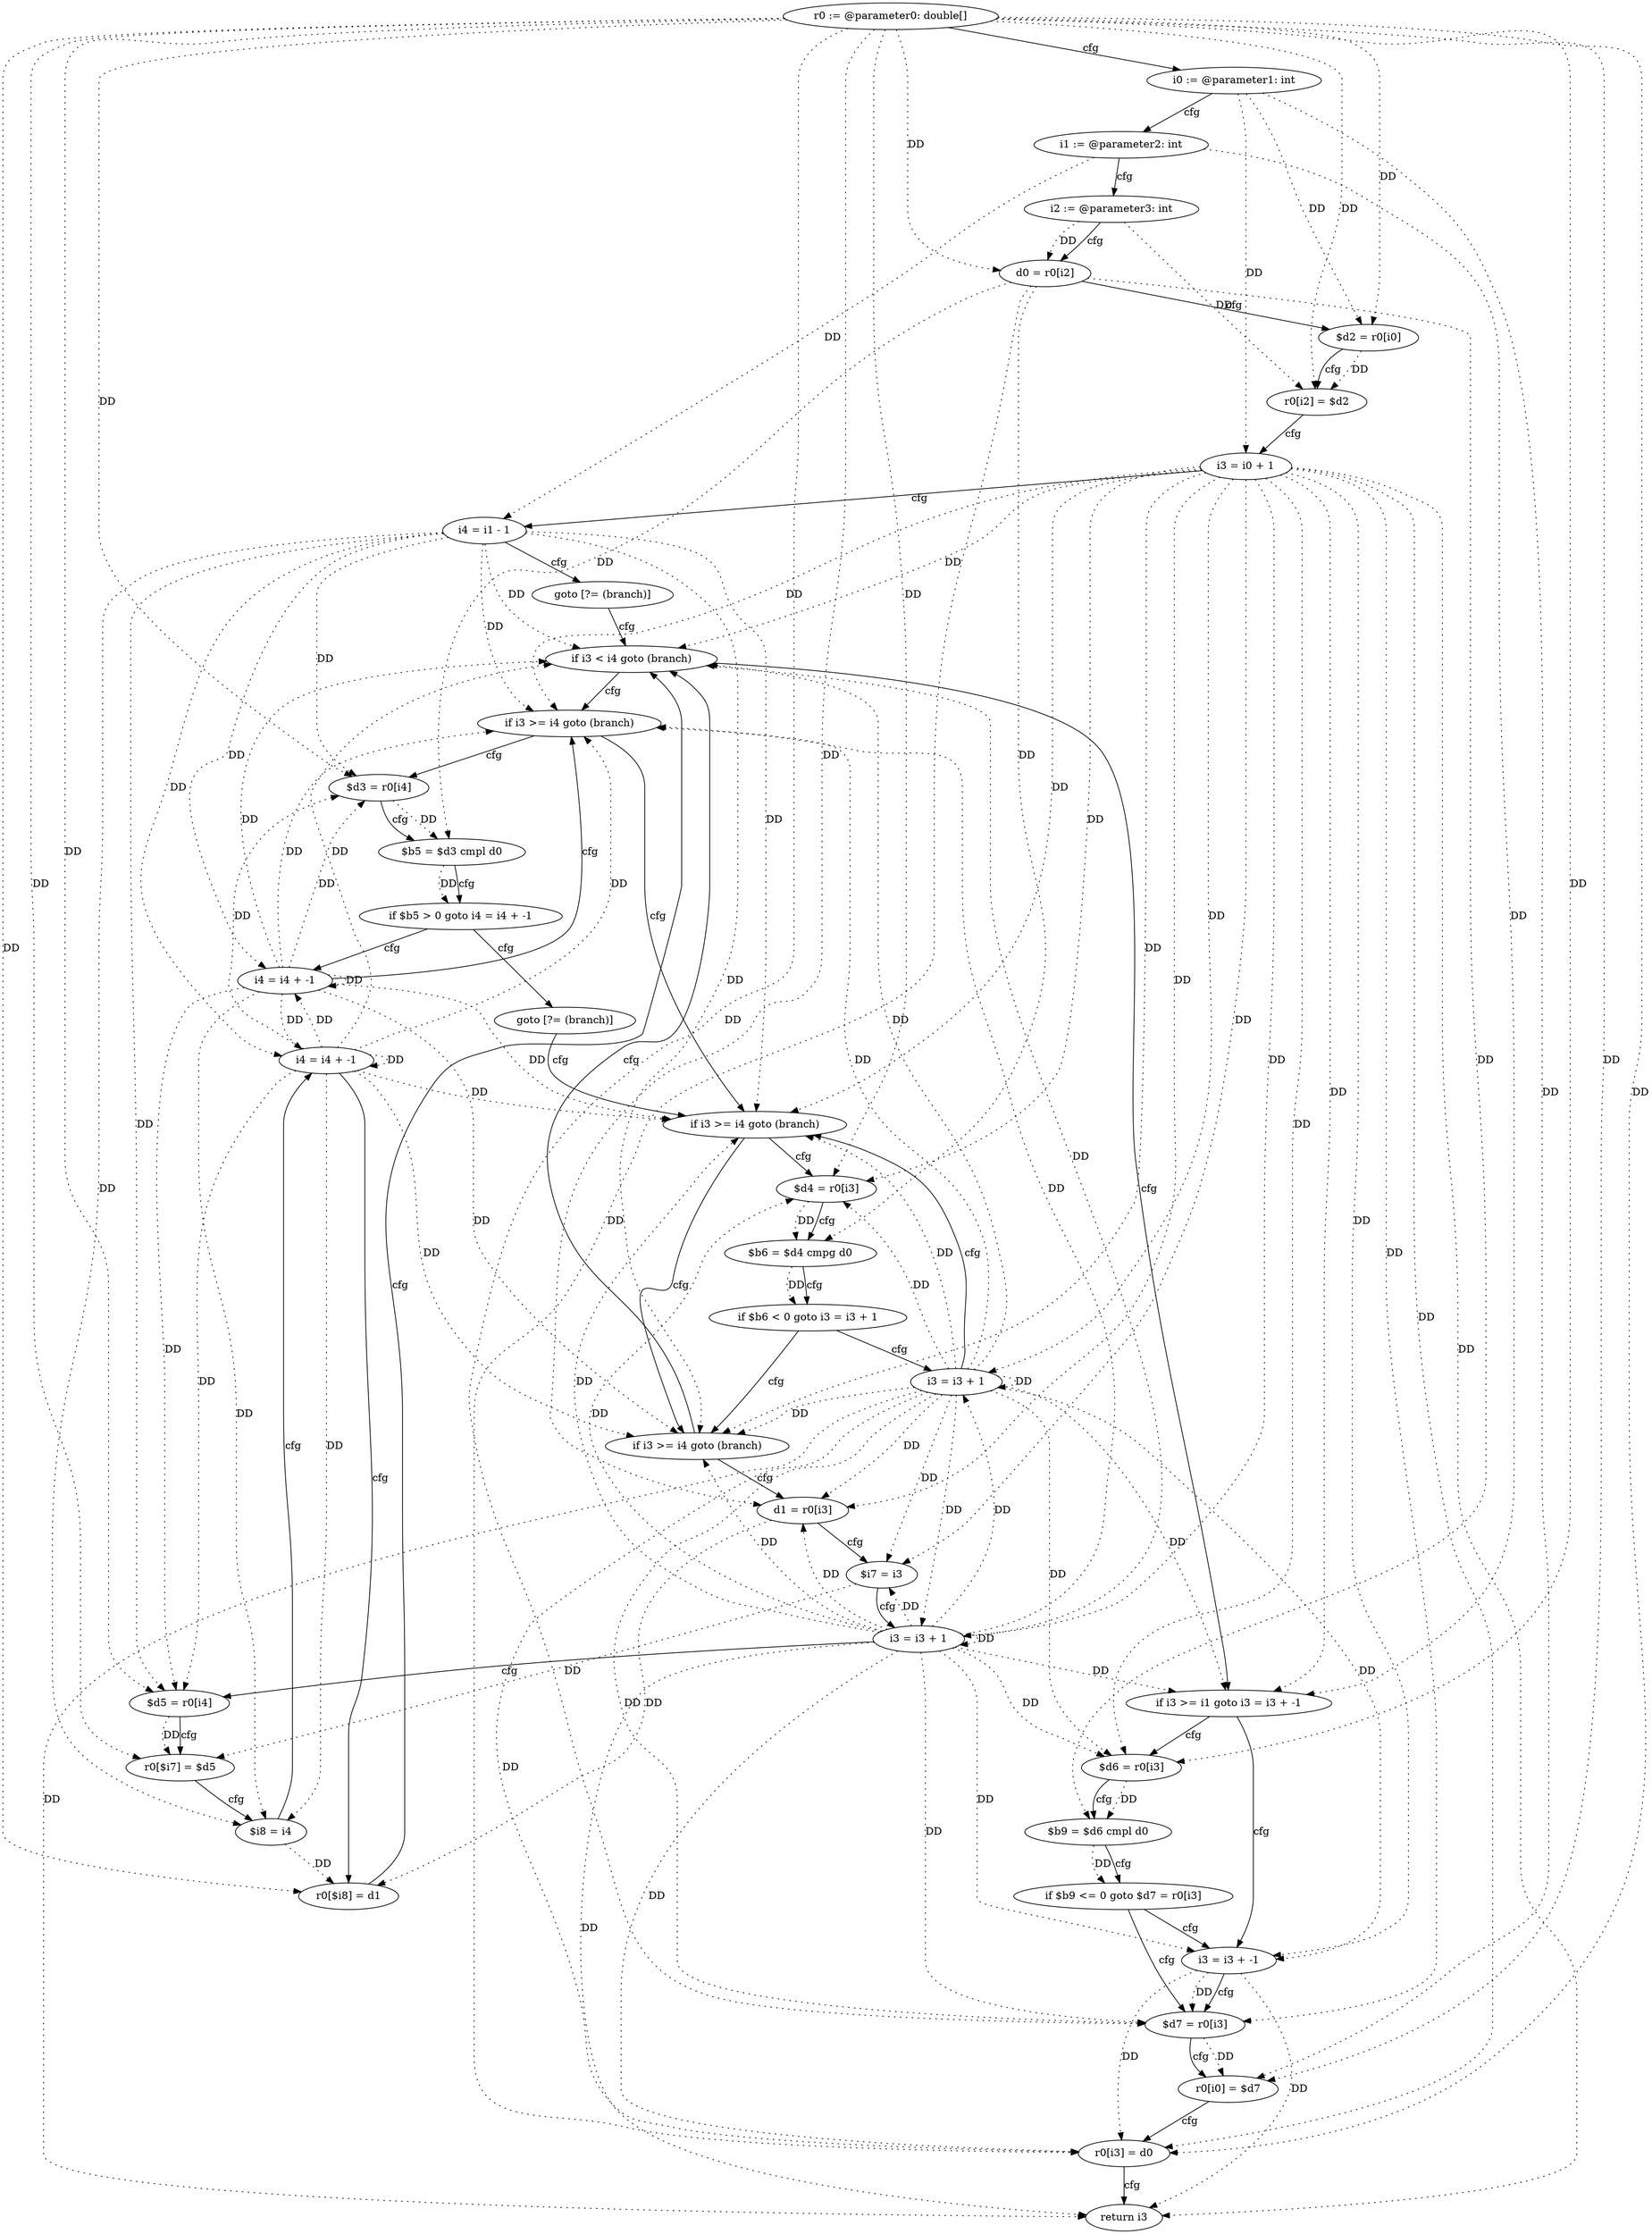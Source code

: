 digraph "partition" {
    "0" [label="r0 := @parameter0: double[]",];
    "1" [label="i0 := @parameter1: int",];
    "2" [label="i1 := @parameter2: int",];
    "3" [label="i2 := @parameter3: int",];
    "4" [label="d0 = r0[i2]",];
    "5" [label="$d2 = r0[i0]",];
    "6" [label="r0[i2] = $d2",];
    "7" [label="i3 = i0 + 1",];
    "8" [label="i4 = i1 - 1",];
    "9" [label="goto [?= (branch)]",];
    "10" [label="i4 = i4 + -1",];
    "11" [label="if i3 >= i4 goto (branch)",];
    "12" [label="$d3 = r0[i4]",];
    "13" [label="$b5 = $d3 cmpl d0",];
    "14" [label="if $b5 > 0 goto i4 = i4 + -1",];
    "15" [label="goto [?= (branch)]",];
    "16" [label="i3 = i3 + 1",];
    "17" [label="if i3 >= i4 goto (branch)",];
    "18" [label="$d4 = r0[i3]",];
    "19" [label="$b6 = $d4 cmpg d0",];
    "20" [label="if $b6 < 0 goto i3 = i3 + 1",];
    "21" [label="if i3 >= i4 goto (branch)",];
    "22" [label="d1 = r0[i3]",];
    "23" [label="$i7 = i3",];
    "24" [label="i3 = i3 + 1",];
    "25" [label="$d5 = r0[i4]",];
    "26" [label="r0[$i7] = $d5",];
    "27" [label="$i8 = i4",];
    "28" [label="i4 = i4 + -1",];
    "29" [label="r0[$i8] = d1",];
    "30" [label="if i3 < i4 goto (branch)",];
    "31" [label="if i3 >= i1 goto i3 = i3 + -1",];
    "32" [label="$d6 = r0[i3]",];
    "33" [label="$b9 = $d6 cmpl d0",];
    "34" [label="if $b9 <= 0 goto $d7 = r0[i3]",];
    "35" [label="i3 = i3 + -1",];
    "36" [label="$d7 = r0[i3]",];
    "37" [label="r0[i0] = $d7",];
    "38" [label="r0[i3] = d0",];
    "39" [label="return i3",];
    "0"->"4" [label="DD",style=dotted,];
    "0"->"5" [label="DD",style=dotted,];
    "0"->"6" [label="DD",style=dotted,];
    "0"->"12" [label="DD",style=dotted,];
    "0"->"18" [label="DD",style=dotted,];
    "0"->"22" [label="DD",style=dotted,];
    "0"->"25" [label="DD",style=dotted,];
    "0"->"26" [label="DD",style=dotted,];
    "0"->"29" [label="DD",style=dotted,];
    "0"->"32" [label="DD",style=dotted,];
    "0"->"36" [label="DD",style=dotted,];
    "0"->"37" [label="DD",style=dotted,];
    "0"->"38" [label="DD",style=dotted,];
    "1"->"5" [label="DD",style=dotted,];
    "1"->"7" [label="DD",style=dotted,];
    "1"->"37" [label="DD",style=dotted,];
    "2"->"8" [label="DD",style=dotted,];
    "2"->"31" [label="DD",style=dotted,];
    "3"->"4" [label="DD",style=dotted,];
    "3"->"6" [label="DD",style=dotted,];
    "4"->"13" [label="DD",style=dotted,];
    "4"->"19" [label="DD",style=dotted,];
    "4"->"33" [label="DD",style=dotted,];
    "4"->"38" [label="DD",style=dotted,];
    "5"->"6" [label="DD",style=dotted,];
    "7"->"11" [label="DD",style=dotted,];
    "7"->"16" [label="DD",style=dotted,];
    "7"->"17" [label="DD",style=dotted,];
    "7"->"18" [label="DD",style=dotted,];
    "7"->"21" [label="DD",style=dotted,];
    "7"->"22" [label="DD",style=dotted,];
    "7"->"23" [label="DD",style=dotted,];
    "7"->"24" [label="DD",style=dotted,];
    "7"->"30" [label="DD",style=dotted,];
    "7"->"31" [label="DD",style=dotted,];
    "7"->"32" [label="DD",style=dotted,];
    "7"->"35" [label="DD",style=dotted,];
    "7"->"36" [label="DD",style=dotted,];
    "7"->"38" [label="DD",style=dotted,];
    "7"->"39" [label="DD",style=dotted,];
    "8"->"10" [label="DD",style=dotted,];
    "8"->"11" [label="DD",style=dotted,];
    "8"->"12" [label="DD",style=dotted,];
    "8"->"17" [label="DD",style=dotted,];
    "8"->"21" [label="DD",style=dotted,];
    "8"->"25" [label="DD",style=dotted,];
    "8"->"27" [label="DD",style=dotted,];
    "8"->"28" [label="DD",style=dotted,];
    "8"->"30" [label="DD",style=dotted,];
    "10"->"10" [label="DD",style=dotted,];
    "10"->"11" [label="DD",style=dotted,];
    "10"->"12" [label="DD",style=dotted,];
    "10"->"17" [label="DD",style=dotted,];
    "10"->"21" [label="DD",style=dotted,];
    "10"->"25" [label="DD",style=dotted,];
    "10"->"27" [label="DD",style=dotted,];
    "10"->"28" [label="DD",style=dotted,];
    "10"->"30" [label="DD",style=dotted,];
    "12"->"13" [label="DD",style=dotted,];
    "13"->"14" [label="DD",style=dotted,];
    "16"->"11" [label="DD",style=dotted,];
    "16"->"16" [label="DD",style=dotted,];
    "16"->"17" [label="DD",style=dotted,];
    "16"->"18" [label="DD",style=dotted,];
    "16"->"21" [label="DD",style=dotted,];
    "16"->"22" [label="DD",style=dotted,];
    "16"->"23" [label="DD",style=dotted,];
    "16"->"24" [label="DD",style=dotted,];
    "16"->"30" [label="DD",style=dotted,];
    "16"->"31" [label="DD",style=dotted,];
    "16"->"32" [label="DD",style=dotted,];
    "16"->"35" [label="DD",style=dotted,];
    "16"->"36" [label="DD",style=dotted,];
    "16"->"38" [label="DD",style=dotted,];
    "16"->"39" [label="DD",style=dotted,];
    "18"->"19" [label="DD",style=dotted,];
    "19"->"20" [label="DD",style=dotted,];
    "22"->"29" [label="DD",style=dotted,];
    "23"->"26" [label="DD",style=dotted,];
    "24"->"11" [label="DD",style=dotted,];
    "24"->"16" [label="DD",style=dotted,];
    "24"->"17" [label="DD",style=dotted,];
    "24"->"18" [label="DD",style=dotted,];
    "24"->"21" [label="DD",style=dotted,];
    "24"->"22" [label="DD",style=dotted,];
    "24"->"23" [label="DD",style=dotted,];
    "24"->"24" [label="DD",style=dotted,];
    "24"->"30" [label="DD",style=dotted,];
    "24"->"31" [label="DD",style=dotted,];
    "24"->"32" [label="DD",style=dotted,];
    "24"->"35" [label="DD",style=dotted,];
    "24"->"36" [label="DD",style=dotted,];
    "24"->"38" [label="DD",style=dotted,];
    "24"->"39" [label="DD",style=dotted,];
    "25"->"26" [label="DD",style=dotted,];
    "27"->"29" [label="DD",style=dotted,];
    "28"->"10" [label="DD",style=dotted,];
    "28"->"11" [label="DD",style=dotted,];
    "28"->"12" [label="DD",style=dotted,];
    "28"->"17" [label="DD",style=dotted,];
    "28"->"21" [label="DD",style=dotted,];
    "28"->"25" [label="DD",style=dotted,];
    "28"->"27" [label="DD",style=dotted,];
    "28"->"28" [label="DD",style=dotted,];
    "28"->"30" [label="DD",style=dotted,];
    "32"->"33" [label="DD",style=dotted,];
    "33"->"34" [label="DD",style=dotted,];
    "35"->"36" [label="DD",style=dotted,];
    "35"->"38" [label="DD",style=dotted,];
    "35"->"39" [label="DD",style=dotted,];
    "36"->"37" [label="DD",style=dotted,];
    "0"->"1" [label="cfg",];
    "1"->"2" [label="cfg",];
    "2"->"3" [label="cfg",];
    "3"->"4" [label="cfg",];
    "4"->"5" [label="cfg",];
    "5"->"6" [label="cfg",];
    "6"->"7" [label="cfg",];
    "7"->"8" [label="cfg",];
    "8"->"9" [label="cfg",];
    "9"->"30" [label="cfg",];
    "10"->"11" [label="cfg",];
    "11"->"12" [label="cfg",];
    "11"->"17" [label="cfg",];
    "12"->"13" [label="cfg",];
    "13"->"14" [label="cfg",];
    "14"->"15" [label="cfg",];
    "14"->"10" [label="cfg",];
    "15"->"17" [label="cfg",];
    "16"->"17" [label="cfg",];
    "17"->"18" [label="cfg",];
    "17"->"21" [label="cfg",];
    "18"->"19" [label="cfg",];
    "19"->"20" [label="cfg",];
    "20"->"21" [label="cfg",];
    "20"->"16" [label="cfg",];
    "21"->"22" [label="cfg",];
    "21"->"30" [label="cfg",];
    "22"->"23" [label="cfg",];
    "23"->"24" [label="cfg",];
    "24"->"25" [label="cfg",];
    "25"->"26" [label="cfg",];
    "26"->"27" [label="cfg",];
    "27"->"28" [label="cfg",];
    "28"->"29" [label="cfg",];
    "29"->"30" [label="cfg",];
    "30"->"31" [label="cfg",];
    "30"->"11" [label="cfg",];
    "31"->"32" [label="cfg",];
    "31"->"35" [label="cfg",];
    "32"->"33" [label="cfg",];
    "33"->"34" [label="cfg",];
    "34"->"35" [label="cfg",];
    "34"->"36" [label="cfg",];
    "35"->"36" [label="cfg",];
    "36"->"37" [label="cfg",];
    "37"->"38" [label="cfg",];
    "38"->"39" [label="cfg",];
}
